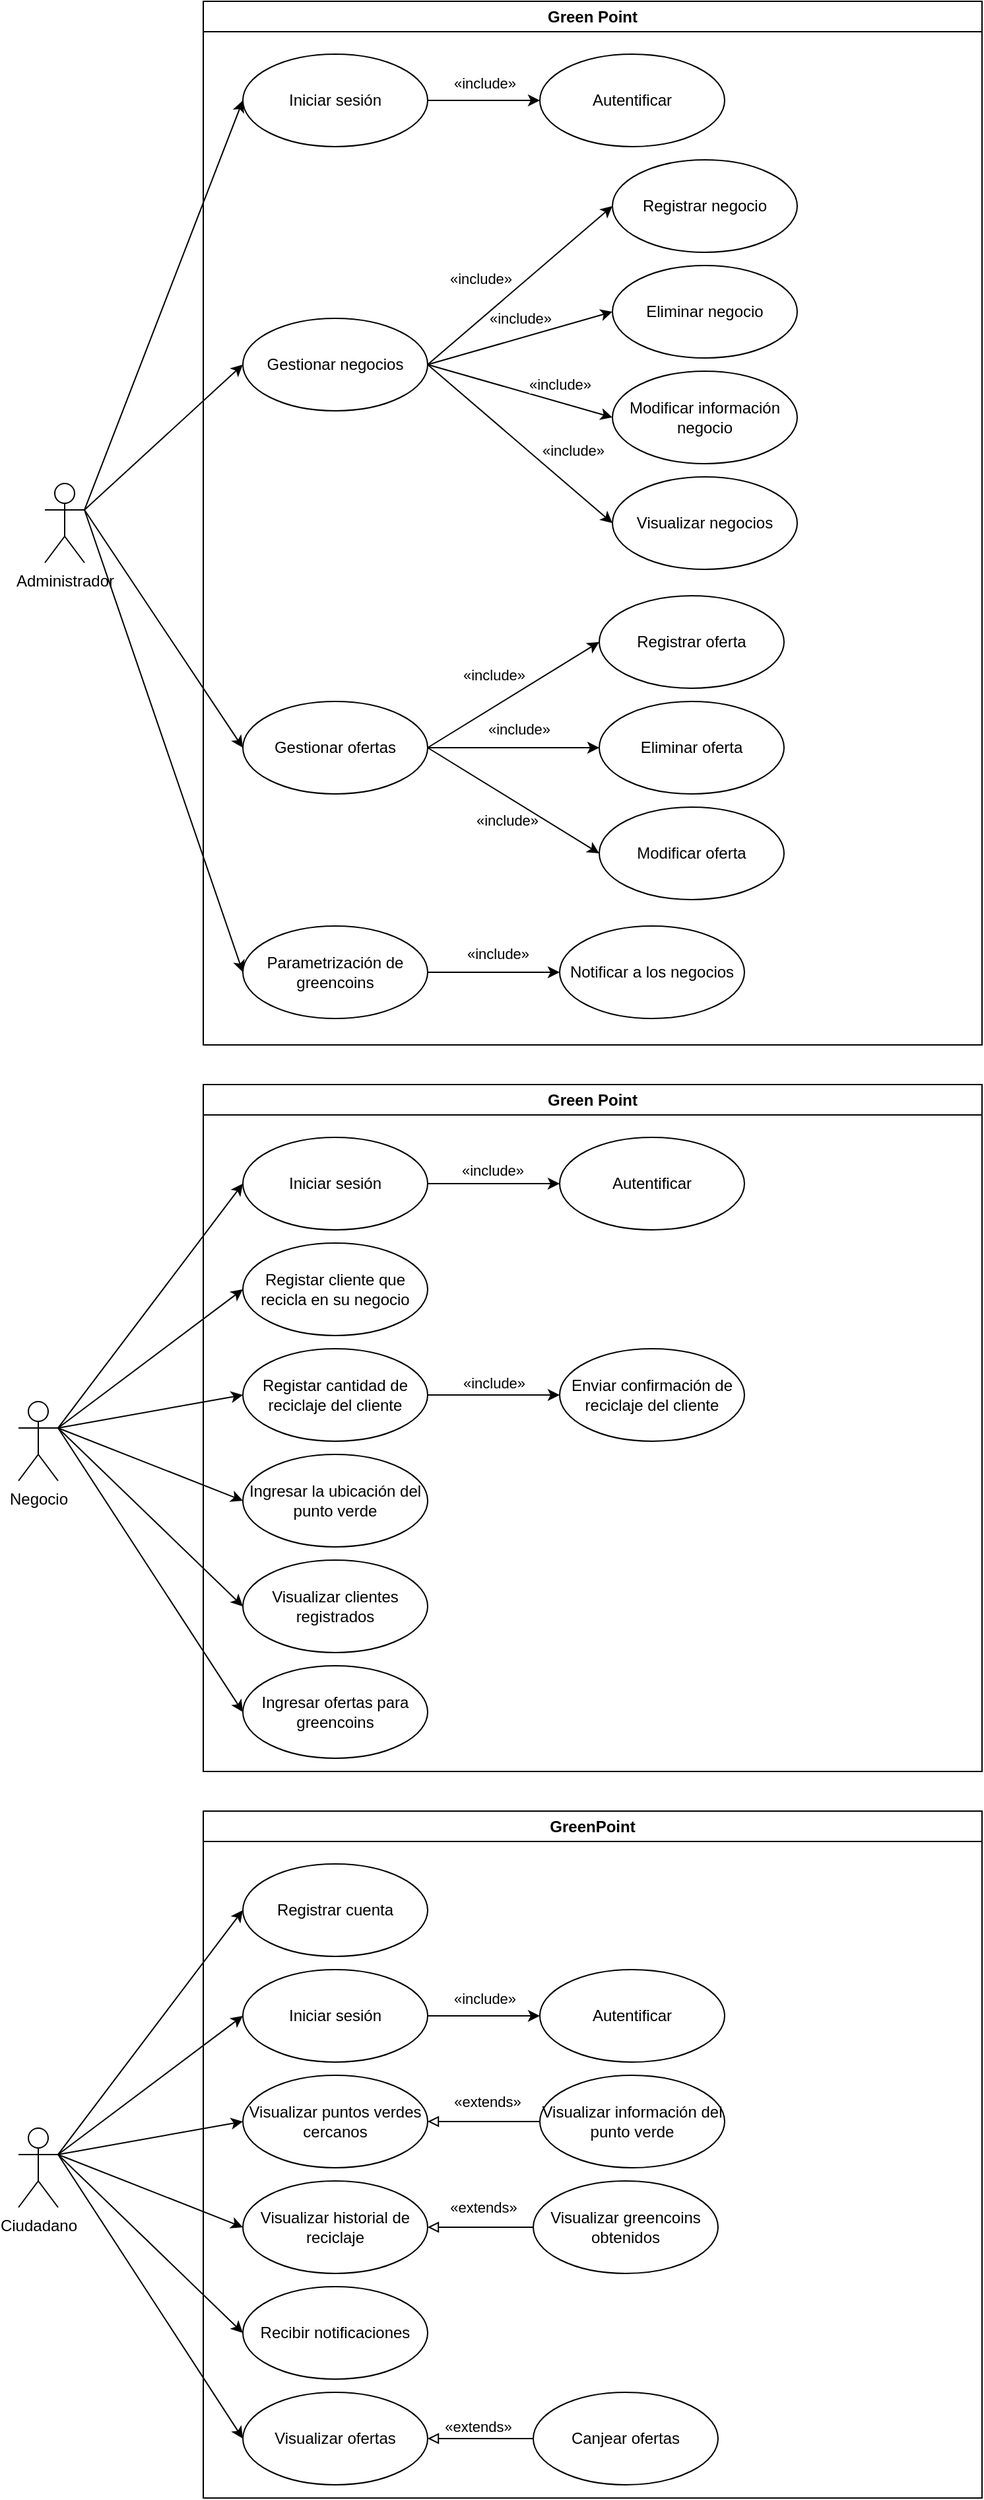 <mxfile version="24.4.0" type="device">
  <diagram name="Página-1" id="bv2PWhdMY495QyxUX6iD">
    <mxGraphModel dx="4200" dy="2484" grid="1" gridSize="10" guides="1" tooltips="1" connect="1" arrows="1" fold="1" page="1" pageScale="1" pageWidth="1654" pageHeight="2336" math="0" shadow="0">
      <root>
        <mxCell id="0" />
        <mxCell id="1" parent="0" />
        <mxCell id="QOqf1qEMAUCmbLLrieK6-75" value="Green Point" style="swimlane;whiteSpace=wrap;html=1;" vertex="1" parent="1">
          <mxGeometry x="270" y="50" width="590" height="790" as="geometry" />
        </mxCell>
        <mxCell id="QOqf1qEMAUCmbLLrieK6-76" value="Eliminar negocio" style="ellipse;whiteSpace=wrap;html=1;" vertex="1" parent="QOqf1qEMAUCmbLLrieK6-75">
          <mxGeometry x="310" y="200" width="140" height="70" as="geometry" />
        </mxCell>
        <mxCell id="QOqf1qEMAUCmbLLrieK6-77" value="Registrar negocio" style="ellipse;whiteSpace=wrap;html=1;" vertex="1" parent="QOqf1qEMAUCmbLLrieK6-75">
          <mxGeometry x="310" y="120" width="140" height="70" as="geometry" />
        </mxCell>
        <mxCell id="QOqf1qEMAUCmbLLrieK6-78" value="Modificar información negocio" style="ellipse;whiteSpace=wrap;html=1;" vertex="1" parent="QOqf1qEMAUCmbLLrieK6-75">
          <mxGeometry x="310" y="280" width="140" height="70" as="geometry" />
        </mxCell>
        <mxCell id="QOqf1qEMAUCmbLLrieK6-79" value="Visualizar negocios" style="ellipse;whiteSpace=wrap;html=1;" vertex="1" parent="QOqf1qEMAUCmbLLrieK6-75">
          <mxGeometry x="310" y="360" width="140" height="70" as="geometry" />
        </mxCell>
        <mxCell id="QOqf1qEMAUCmbLLrieK6-80" value="Gestionar negocios" style="ellipse;whiteSpace=wrap;html=1;" vertex="1" parent="QOqf1qEMAUCmbLLrieK6-75">
          <mxGeometry x="30" y="240" width="140" height="70" as="geometry" />
        </mxCell>
        <mxCell id="QOqf1qEMAUCmbLLrieK6-81" value="&lt;span style=&quot;color: rgb(0, 0, 0); font-family: Helvetica; font-size: 11px; font-style: normal; font-variant-ligatures: normal; font-variant-caps: normal; font-weight: 400; letter-spacing: normal; orphans: 2; text-align: center; text-indent: 0px; text-transform: none; widows: 2; word-spacing: 0px; -webkit-text-stroke-width: 0px; white-space: nowrap; background-color: rgb(255, 255, 255); text-decoration-thickness: initial; text-decoration-style: initial; text-decoration-color: initial; display: inline !important; float: none;&quot;&gt;«include»&lt;/span&gt;" style="rounded=0;orthogonalLoop=1;jettySize=auto;html=1;exitX=1;exitY=0.5;exitDx=0;exitDy=0;entryX=0;entryY=0.5;entryDx=0;entryDy=0;" edge="1" parent="QOqf1qEMAUCmbLLrieK6-75" source="QOqf1qEMAUCmbLLrieK6-80" target="QOqf1qEMAUCmbLLrieK6-79">
          <mxGeometry x="0.365" y="22" relative="1" as="geometry">
            <mxPoint as="offset" />
          </mxGeometry>
        </mxCell>
        <mxCell id="QOqf1qEMAUCmbLLrieK6-82" value="&lt;span style=&quot;color: rgb(0, 0, 0); font-family: Helvetica; font-size: 11px; font-style: normal; font-variant-ligatures: normal; font-variant-caps: normal; font-weight: 400; letter-spacing: normal; orphans: 2; text-align: center; text-indent: 0px; text-transform: none; widows: 2; word-spacing: 0px; -webkit-text-stroke-width: 0px; white-space: nowrap; background-color: rgb(255, 255, 255); text-decoration-thickness: initial; text-decoration-style: initial; text-decoration-color: initial; display: inline !important; float: none;&quot;&gt;«include»&lt;/span&gt;" style="rounded=0;orthogonalLoop=1;jettySize=auto;html=1;exitX=1;exitY=0.5;exitDx=0;exitDy=0;entryX=0;entryY=0.5;entryDx=0;entryDy=0;" edge="1" parent="QOqf1qEMAUCmbLLrieK6-75" source="QOqf1qEMAUCmbLLrieK6-80" target="QOqf1qEMAUCmbLLrieK6-78">
          <mxGeometry x="0.377" y="13" relative="1" as="geometry">
            <mxPoint as="offset" />
          </mxGeometry>
        </mxCell>
        <mxCell id="QOqf1qEMAUCmbLLrieK6-83" value="&lt;span style=&quot;color: rgb(0, 0, 0); font-family: Helvetica; font-size: 11px; font-style: normal; font-variant-ligatures: normal; font-variant-caps: normal; font-weight: 400; letter-spacing: normal; orphans: 2; text-align: center; text-indent: 0px; text-transform: none; widows: 2; word-spacing: 0px; -webkit-text-stroke-width: 0px; white-space: nowrap; background-color: rgb(255, 255, 255); text-decoration-thickness: initial; text-decoration-style: initial; text-decoration-color: initial; display: inline !important; float: none;&quot;&gt;«include»&lt;/span&gt;" style="rounded=0;orthogonalLoop=1;jettySize=auto;html=1;exitX=1;exitY=0.5;exitDx=0;exitDy=0;entryX=0;entryY=0.5;entryDx=0;entryDy=0;" edge="1" parent="QOqf1qEMAUCmbLLrieK6-75" source="QOqf1qEMAUCmbLLrieK6-80" target="QOqf1qEMAUCmbLLrieK6-76">
          <mxGeometry x="0.057" y="14" relative="1" as="geometry">
            <mxPoint x="160" y="340" as="targetPoint" />
            <mxPoint as="offset" />
          </mxGeometry>
        </mxCell>
        <mxCell id="QOqf1qEMAUCmbLLrieK6-84" value="&lt;span style=&quot;color: rgb(0, 0, 0); font-family: Helvetica; font-size: 11px; font-style: normal; font-variant-ligatures: normal; font-variant-caps: normal; font-weight: 400; letter-spacing: normal; orphans: 2; text-align: center; text-indent: 0px; text-transform: none; widows: 2; word-spacing: 0px; -webkit-text-stroke-width: 0px; white-space: nowrap; background-color: rgb(255, 255, 255); text-decoration-thickness: initial; text-decoration-style: initial; text-decoration-color: initial; display: inline !important; float: none;&quot;&gt;«include»&lt;/span&gt;" style="rounded=0;orthogonalLoop=1;jettySize=auto;html=1;exitX=1;exitY=0.5;exitDx=0;exitDy=0;entryX=0;entryY=0.5;entryDx=0;entryDy=0;" edge="1" parent="QOqf1qEMAUCmbLLrieK6-75" source="QOqf1qEMAUCmbLLrieK6-80" target="QOqf1qEMAUCmbLLrieK6-77">
          <mxGeometry x="-0.212" y="23" relative="1" as="geometry">
            <mxPoint as="offset" />
          </mxGeometry>
        </mxCell>
        <mxCell id="QOqf1qEMAUCmbLLrieK6-85" value="Eliminar oferta" style="ellipse;whiteSpace=wrap;html=1;" vertex="1" parent="QOqf1qEMAUCmbLLrieK6-75">
          <mxGeometry x="300" y="530" width="140" height="70" as="geometry" />
        </mxCell>
        <mxCell id="QOqf1qEMAUCmbLLrieK6-86" value="Registrar oferta" style="ellipse;whiteSpace=wrap;html=1;" vertex="1" parent="QOqf1qEMAUCmbLLrieK6-75">
          <mxGeometry x="300" y="450" width="140" height="70" as="geometry" />
        </mxCell>
        <mxCell id="QOqf1qEMAUCmbLLrieK6-87" value="Modificar oferta" style="ellipse;whiteSpace=wrap;html=1;" vertex="1" parent="QOqf1qEMAUCmbLLrieK6-75">
          <mxGeometry x="300" y="610" width="140" height="70" as="geometry" />
        </mxCell>
        <mxCell id="QOqf1qEMAUCmbLLrieK6-88" value="Gestionar ofertas" style="ellipse;whiteSpace=wrap;html=1;" vertex="1" parent="QOqf1qEMAUCmbLLrieK6-75">
          <mxGeometry x="30" y="530" width="140" height="70" as="geometry" />
        </mxCell>
        <mxCell id="QOqf1qEMAUCmbLLrieK6-89" value="&lt;span style=&quot;color: rgb(0, 0, 0); font-family: Helvetica; font-size: 11px; font-style: normal; font-variant-ligatures: normal; font-variant-caps: normal; font-weight: 400; letter-spacing: normal; orphans: 2; text-align: center; text-indent: 0px; text-transform: none; widows: 2; word-spacing: 0px; -webkit-text-stroke-width: 0px; white-space: nowrap; text-decoration-thickness: initial; text-decoration-style: initial; text-decoration-color: initial; float: none; display: inline !important;&quot;&gt;«include»&lt;/span&gt;" style="rounded=0;orthogonalLoop=1;jettySize=auto;html=1;exitX=1;exitY=0.5;exitDx=0;exitDy=0;entryX=0;entryY=0.5;entryDx=0;entryDy=0;labelBackgroundColor=none;" edge="1" parent="QOqf1qEMAUCmbLLrieK6-75" source="QOqf1qEMAUCmbLLrieK6-88" target="QOqf1qEMAUCmbLLrieK6-87">
          <mxGeometry x="0.047" y="-15" relative="1" as="geometry">
            <mxPoint as="offset" />
          </mxGeometry>
        </mxCell>
        <mxCell id="QOqf1qEMAUCmbLLrieK6-90" value="&lt;span style=&quot;color: rgb(0, 0, 0); font-family: Helvetica; font-size: 11px; font-style: normal; font-variant-ligatures: normal; font-variant-caps: normal; font-weight: 400; letter-spacing: normal; orphans: 2; text-align: center; text-indent: 0px; text-transform: none; widows: 2; word-spacing: 0px; -webkit-text-stroke-width: 0px; white-space: nowrap; background-color: rgb(255, 255, 255); text-decoration-thickness: initial; text-decoration-style: initial; text-decoration-color: initial; display: inline !important; float: none;&quot;&gt;«include»&lt;/span&gt;" style="rounded=0;orthogonalLoop=1;jettySize=auto;html=1;exitX=1;exitY=0.5;exitDx=0;exitDy=0;entryX=0;entryY=0.5;entryDx=0;entryDy=0;" edge="1" parent="QOqf1qEMAUCmbLLrieK6-75" source="QOqf1qEMAUCmbLLrieK6-88" target="QOqf1qEMAUCmbLLrieK6-85">
          <mxGeometry x="0.057" y="14" relative="1" as="geometry">
            <mxPoint x="150" y="670" as="targetPoint" />
            <mxPoint as="offset" />
          </mxGeometry>
        </mxCell>
        <mxCell id="QOqf1qEMAUCmbLLrieK6-91" value="&lt;span style=&quot;color: rgb(0, 0, 0); font-family: Helvetica; font-size: 11px; font-style: normal; font-variant-ligatures: normal; font-variant-caps: normal; font-weight: 400; letter-spacing: normal; orphans: 2; text-align: center; text-indent: 0px; text-transform: none; widows: 2; word-spacing: 0px; -webkit-text-stroke-width: 0px; white-space: nowrap; background-color: rgb(255, 255, 255); text-decoration-thickness: initial; text-decoration-style: initial; text-decoration-color: initial; display: inline !important; float: none;&quot;&gt;«include»&lt;/span&gt;" style="rounded=0;orthogonalLoop=1;jettySize=auto;html=1;exitX=1;exitY=0.5;exitDx=0;exitDy=0;entryX=0;entryY=0.5;entryDx=0;entryDy=0;" edge="1" parent="QOqf1qEMAUCmbLLrieK6-75" source="QOqf1qEMAUCmbLLrieK6-88" target="QOqf1qEMAUCmbLLrieK6-86">
          <mxGeometry x="-0.064" y="21" relative="1" as="geometry">
            <mxPoint as="offset" />
          </mxGeometry>
        </mxCell>
        <mxCell id="QOqf1qEMAUCmbLLrieK6-92" value="Iniciar sesión" style="ellipse;whiteSpace=wrap;html=1;" vertex="1" parent="QOqf1qEMAUCmbLLrieK6-75">
          <mxGeometry x="30" y="40" width="140" height="70" as="geometry" />
        </mxCell>
        <mxCell id="QOqf1qEMAUCmbLLrieK6-93" value="" style="rounded=0;orthogonalLoop=1;jettySize=auto;html=1;" edge="1" parent="QOqf1qEMAUCmbLLrieK6-75" source="QOqf1qEMAUCmbLLrieK6-92" target="QOqf1qEMAUCmbLLrieK6-95">
          <mxGeometry relative="1" as="geometry" />
        </mxCell>
        <mxCell id="QOqf1qEMAUCmbLLrieK6-94" value="«include»" style="edgeLabel;html=1;align=center;verticalAlign=middle;resizable=0;points=[];" vertex="1" connectable="0" parent="QOqf1qEMAUCmbLLrieK6-93">
          <mxGeometry x="-0.005" y="-1" relative="1" as="geometry">
            <mxPoint y="-14" as="offset" />
          </mxGeometry>
        </mxCell>
        <mxCell id="QOqf1qEMAUCmbLLrieK6-95" value="Autentificar" style="ellipse;whiteSpace=wrap;html=1;" vertex="1" parent="QOqf1qEMAUCmbLLrieK6-75">
          <mxGeometry x="255" y="40" width="140" height="70" as="geometry" />
        </mxCell>
        <mxCell id="QOqf1qEMAUCmbLLrieK6-96" value="Parametrización de greencoins" style="ellipse;whiteSpace=wrap;html=1;" vertex="1" parent="QOqf1qEMAUCmbLLrieK6-75">
          <mxGeometry x="30" y="700" width="140" height="70" as="geometry" />
        </mxCell>
        <mxCell id="QOqf1qEMAUCmbLLrieK6-97" value="Notificar a los negocios" style="ellipse;whiteSpace=wrap;html=1;" vertex="1" parent="QOqf1qEMAUCmbLLrieK6-75">
          <mxGeometry x="270" y="700" width="140" height="70" as="geometry" />
        </mxCell>
        <mxCell id="QOqf1qEMAUCmbLLrieK6-98" value="&lt;span style=&quot;color: rgb(0, 0, 0); font-family: Helvetica; font-size: 11px; font-style: normal; font-variant-ligatures: normal; font-variant-caps: normal; font-weight: 400; letter-spacing: normal; orphans: 2; text-align: center; text-indent: 0px; text-transform: none; widows: 2; word-spacing: 0px; -webkit-text-stroke-width: 0px; white-space: nowrap; background-color: rgb(255, 255, 255); text-decoration-thickness: initial; text-decoration-style: initial; text-decoration-color: initial; display: inline !important; float: none;&quot;&gt;«include»&lt;/span&gt;" style="rounded=0;orthogonalLoop=1;jettySize=auto;html=1;exitX=1;exitY=0.5;exitDx=0;exitDy=0;entryX=0;entryY=0.5;entryDx=0;entryDy=0;" edge="1" parent="QOqf1qEMAUCmbLLrieK6-75" source="QOqf1qEMAUCmbLLrieK6-96" target="QOqf1qEMAUCmbLLrieK6-97">
          <mxGeometry x="0.057" y="14" relative="1" as="geometry">
            <mxPoint x="310" y="575" as="targetPoint" />
            <mxPoint as="offset" />
            <mxPoint x="180" y="575" as="sourcePoint" />
          </mxGeometry>
        </mxCell>
        <mxCell id="QOqf1qEMAUCmbLLrieK6-99" style="rounded=0;orthogonalLoop=1;jettySize=auto;html=1;exitX=1;exitY=0.333;exitDx=0;exitDy=0;exitPerimeter=0;entryX=0;entryY=0.5;entryDx=0;entryDy=0;" edge="1" parent="1" source="QOqf1qEMAUCmbLLrieK6-103" target="QOqf1qEMAUCmbLLrieK6-80">
          <mxGeometry relative="1" as="geometry" />
        </mxCell>
        <mxCell id="QOqf1qEMAUCmbLLrieK6-100" style="rounded=0;orthogonalLoop=1;jettySize=auto;html=1;exitX=1;exitY=0.333;exitDx=0;exitDy=0;exitPerimeter=0;entryX=0;entryY=0.5;entryDx=0;entryDy=0;" edge="1" parent="1" source="QOqf1qEMAUCmbLLrieK6-103" target="QOqf1qEMAUCmbLLrieK6-88">
          <mxGeometry relative="1" as="geometry" />
        </mxCell>
        <mxCell id="QOqf1qEMAUCmbLLrieK6-101" style="rounded=0;orthogonalLoop=1;jettySize=auto;html=1;exitX=1;exitY=0.333;exitDx=0;exitDy=0;exitPerimeter=0;entryX=0;entryY=0.5;entryDx=0;entryDy=0;" edge="1" parent="1" source="QOqf1qEMAUCmbLLrieK6-103" target="QOqf1qEMAUCmbLLrieK6-92">
          <mxGeometry relative="1" as="geometry" />
        </mxCell>
        <mxCell id="QOqf1qEMAUCmbLLrieK6-102" style="rounded=0;orthogonalLoop=1;jettySize=auto;html=1;exitX=1;exitY=0.333;exitDx=0;exitDy=0;exitPerimeter=0;entryX=0;entryY=0.5;entryDx=0;entryDy=0;" edge="1" parent="1" source="QOqf1qEMAUCmbLLrieK6-103" target="QOqf1qEMAUCmbLLrieK6-96">
          <mxGeometry relative="1" as="geometry" />
        </mxCell>
        <mxCell id="QOqf1qEMAUCmbLLrieK6-103" value="Administrador" style="shape=umlActor;verticalLabelPosition=bottom;verticalAlign=top;html=1;outlineConnect=0;" vertex="1" parent="1">
          <mxGeometry x="150" y="415" width="30" height="60" as="geometry" />
        </mxCell>
        <mxCell id="QOqf1qEMAUCmbLLrieK6-104" style="rounded=0;orthogonalLoop=1;jettySize=auto;html=1;exitX=1;exitY=0.333;exitDx=0;exitDy=0;exitPerimeter=0;entryX=0;entryY=0.5;entryDx=0;entryDy=0;" edge="1" parent="1" source="QOqf1qEMAUCmbLLrieK6-110" target="QOqf1qEMAUCmbLLrieK6-112">
          <mxGeometry relative="1" as="geometry" />
        </mxCell>
        <mxCell id="QOqf1qEMAUCmbLLrieK6-105" style="rounded=0;orthogonalLoop=1;jettySize=auto;html=1;exitX=1;exitY=0.333;exitDx=0;exitDy=0;exitPerimeter=0;entryX=0;entryY=0.5;entryDx=0;entryDy=0;" edge="1" parent="1" source="QOqf1qEMAUCmbLLrieK6-110" target="QOqf1qEMAUCmbLLrieK6-122">
          <mxGeometry relative="1" as="geometry" />
        </mxCell>
        <mxCell id="QOqf1qEMAUCmbLLrieK6-106" style="rounded=0;orthogonalLoop=1;jettySize=auto;html=1;exitX=1;exitY=0.333;exitDx=0;exitDy=0;exitPerimeter=0;entryX=0;entryY=0.5;entryDx=0;entryDy=0;" edge="1" parent="1" source="QOqf1qEMAUCmbLLrieK6-110" target="QOqf1qEMAUCmbLLrieK6-113">
          <mxGeometry relative="1" as="geometry" />
        </mxCell>
        <mxCell id="QOqf1qEMAUCmbLLrieK6-107" style="rounded=0;orthogonalLoop=1;jettySize=auto;html=1;exitX=1;exitY=0.333;exitDx=0;exitDy=0;exitPerimeter=0;entryX=0;entryY=0.5;entryDx=0;entryDy=0;" edge="1" parent="1" source="QOqf1qEMAUCmbLLrieK6-110" target="QOqf1qEMAUCmbLLrieK6-120">
          <mxGeometry relative="1" as="geometry" />
        </mxCell>
        <mxCell id="QOqf1qEMAUCmbLLrieK6-108" style="rounded=0;orthogonalLoop=1;jettySize=auto;html=1;exitX=1;exitY=0.333;exitDx=0;exitDy=0;exitPerimeter=0;entryX=0;entryY=0.5;entryDx=0;entryDy=0;" edge="1" parent="1" source="QOqf1qEMAUCmbLLrieK6-110" target="QOqf1qEMAUCmbLLrieK6-121">
          <mxGeometry relative="1" as="geometry" />
        </mxCell>
        <mxCell id="QOqf1qEMAUCmbLLrieK6-109" style="rounded=0;orthogonalLoop=1;jettySize=auto;html=1;exitX=1;exitY=0.333;exitDx=0;exitDy=0;exitPerimeter=0;entryX=0;entryY=0.5;entryDx=0;entryDy=0;" edge="1" parent="1" source="QOqf1qEMAUCmbLLrieK6-110" target="QOqf1qEMAUCmbLLrieK6-123">
          <mxGeometry relative="1" as="geometry" />
        </mxCell>
        <mxCell id="QOqf1qEMAUCmbLLrieK6-110" value="Negocio" style="shape=umlActor;verticalLabelPosition=bottom;verticalAlign=top;html=1;outlineConnect=0;" vertex="1" parent="1">
          <mxGeometry x="130" y="1110" width="30" height="60" as="geometry" />
        </mxCell>
        <mxCell id="QOqf1qEMAUCmbLLrieK6-111" value="Green Point" style="swimlane;whiteSpace=wrap;html=1;" vertex="1" parent="1">
          <mxGeometry x="270" y="870" width="590" height="520" as="geometry" />
        </mxCell>
        <mxCell id="QOqf1qEMAUCmbLLrieK6-112" value="Iniciar sesión" style="ellipse;whiteSpace=wrap;html=1;" vertex="1" parent="QOqf1qEMAUCmbLLrieK6-111">
          <mxGeometry x="30" y="40" width="140" height="70" as="geometry" />
        </mxCell>
        <mxCell id="QOqf1qEMAUCmbLLrieK6-113" value="Registar cantidad de reciclaje del cliente" style="ellipse;whiteSpace=wrap;html=1;" vertex="1" parent="QOqf1qEMAUCmbLLrieK6-111">
          <mxGeometry x="30" y="200" width="140" height="70" as="geometry" />
        </mxCell>
        <mxCell id="QOqf1qEMAUCmbLLrieK6-114" value="Enviar confirmación de reciclaje del cliente" style="ellipse;whiteSpace=wrap;html=1;" vertex="1" parent="QOqf1qEMAUCmbLLrieK6-111">
          <mxGeometry x="270" y="200" width="140" height="70" as="geometry" />
        </mxCell>
        <mxCell id="QOqf1qEMAUCmbLLrieK6-115" value="Autentificar" style="ellipse;whiteSpace=wrap;html=1;" vertex="1" parent="QOqf1qEMAUCmbLLrieK6-111">
          <mxGeometry x="270" y="40" width="140" height="70" as="geometry" />
        </mxCell>
        <mxCell id="QOqf1qEMAUCmbLLrieK6-116" style="rounded=0;orthogonalLoop=1;jettySize=auto;html=1;entryX=1;entryY=0.5;entryDx=0;entryDy=0;endArrow=none;endFill=0;exitX=0;exitY=0.5;exitDx=0;exitDy=0;startArrow=classic;startFill=1;" edge="1" parent="QOqf1qEMAUCmbLLrieK6-111" source="QOqf1qEMAUCmbLLrieK6-114" target="QOqf1qEMAUCmbLLrieK6-113">
          <mxGeometry relative="1" as="geometry" />
        </mxCell>
        <mxCell id="QOqf1qEMAUCmbLLrieK6-117" value="«include»" style="edgeLabel;html=1;align=center;verticalAlign=middle;resizable=0;points=[];" vertex="1" connectable="0" parent="QOqf1qEMAUCmbLLrieK6-116">
          <mxGeometry x="-0.18" y="3" relative="1" as="geometry">
            <mxPoint x="-9" y="-12" as="offset" />
          </mxGeometry>
        </mxCell>
        <mxCell id="QOqf1qEMAUCmbLLrieK6-118" value="" style="rounded=0;orthogonalLoop=1;jettySize=auto;html=1;" edge="1" parent="QOqf1qEMAUCmbLLrieK6-111" source="QOqf1qEMAUCmbLLrieK6-112" target="QOqf1qEMAUCmbLLrieK6-115">
          <mxGeometry relative="1" as="geometry" />
        </mxCell>
        <mxCell id="QOqf1qEMAUCmbLLrieK6-119" value="«include»" style="edgeLabel;html=1;align=center;verticalAlign=middle;resizable=0;points=[];" vertex="1" connectable="0" parent="QOqf1qEMAUCmbLLrieK6-118">
          <mxGeometry x="-0.005" y="-1" relative="1" as="geometry">
            <mxPoint x="-1" y="-11" as="offset" />
          </mxGeometry>
        </mxCell>
        <mxCell id="QOqf1qEMAUCmbLLrieK6-120" value="Ingresar la ubicación del punto verde" style="ellipse;whiteSpace=wrap;html=1;" vertex="1" parent="QOqf1qEMAUCmbLLrieK6-111">
          <mxGeometry x="30" y="280" width="140" height="70" as="geometry" />
        </mxCell>
        <mxCell id="QOqf1qEMAUCmbLLrieK6-121" value="Visualizar clientes registrados" style="ellipse;whiteSpace=wrap;html=1;" vertex="1" parent="QOqf1qEMAUCmbLLrieK6-111">
          <mxGeometry x="30" y="360" width="140" height="70" as="geometry" />
        </mxCell>
        <mxCell id="QOqf1qEMAUCmbLLrieK6-122" value="Registar cliente que recicla en su negocio" style="ellipse;whiteSpace=wrap;html=1;" vertex="1" parent="QOqf1qEMAUCmbLLrieK6-111">
          <mxGeometry x="30" y="120" width="140" height="70" as="geometry" />
        </mxCell>
        <mxCell id="QOqf1qEMAUCmbLLrieK6-123" value="Ingresar ofertas para greencoins" style="ellipse;whiteSpace=wrap;html=1;" vertex="1" parent="QOqf1qEMAUCmbLLrieK6-111">
          <mxGeometry x="30" y="440" width="140" height="70" as="geometry" />
        </mxCell>
        <mxCell id="QOqf1qEMAUCmbLLrieK6-124" value="GreenPoint" style="swimlane;whiteSpace=wrap;html=1;" vertex="1" parent="1">
          <mxGeometry x="270" y="1420" width="590" height="520" as="geometry" />
        </mxCell>
        <mxCell id="QOqf1qEMAUCmbLLrieK6-125" value="Visualizar greencoins obtenidos" style="ellipse;whiteSpace=wrap;html=1;" vertex="1" parent="QOqf1qEMAUCmbLLrieK6-124">
          <mxGeometry x="250" y="280" width="140" height="70" as="geometry" />
        </mxCell>
        <mxCell id="QOqf1qEMAUCmbLLrieK6-126" value="Visualizar historial de reciclaje" style="ellipse;whiteSpace=wrap;html=1;" vertex="1" parent="QOqf1qEMAUCmbLLrieK6-124">
          <mxGeometry x="30" y="280" width="140" height="70" as="geometry" />
        </mxCell>
        <mxCell id="QOqf1qEMAUCmbLLrieK6-127" value="Registrar cuenta" style="ellipse;whiteSpace=wrap;html=1;" vertex="1" parent="QOqf1qEMAUCmbLLrieK6-124">
          <mxGeometry x="30" y="40" width="140" height="70" as="geometry" />
        </mxCell>
        <mxCell id="QOqf1qEMAUCmbLLrieK6-128" value="Visualizar puntos verdes cercanos" style="ellipse;whiteSpace=wrap;html=1;" vertex="1" parent="QOqf1qEMAUCmbLLrieK6-124">
          <mxGeometry x="30" y="200" width="140" height="70" as="geometry" />
        </mxCell>
        <mxCell id="QOqf1qEMAUCmbLLrieK6-129" style="rounded=0;orthogonalLoop=1;jettySize=auto;html=1;endArrow=block;endFill=0;exitX=0;exitY=0.5;exitDx=0;exitDy=0;" edge="1" parent="QOqf1qEMAUCmbLLrieK6-124" source="QOqf1qEMAUCmbLLrieK6-125" target="QOqf1qEMAUCmbLLrieK6-126">
          <mxGeometry relative="1" as="geometry">
            <mxPoint x="163" y="210" as="sourcePoint" />
            <mxPoint x="253" y="220" as="targetPoint" />
          </mxGeometry>
        </mxCell>
        <mxCell id="QOqf1qEMAUCmbLLrieK6-130" value="«extends»" style="edgeLabel;html=1;align=center;verticalAlign=middle;resizable=0;points=[];" vertex="1" connectable="0" parent="QOqf1qEMAUCmbLLrieK6-129">
          <mxGeometry x="-0.18" y="3" relative="1" as="geometry">
            <mxPoint x="-5" y="-18" as="offset" />
          </mxGeometry>
        </mxCell>
        <mxCell id="QOqf1qEMAUCmbLLrieK6-131" value="Iniciar sesión" style="ellipse;whiteSpace=wrap;html=1;" vertex="1" parent="QOqf1qEMAUCmbLLrieK6-124">
          <mxGeometry x="30" y="120" width="140" height="70" as="geometry" />
        </mxCell>
        <mxCell id="QOqf1qEMAUCmbLLrieK6-132" value="Autentificar" style="ellipse;whiteSpace=wrap;html=1;" vertex="1" parent="QOqf1qEMAUCmbLLrieK6-124">
          <mxGeometry x="255" y="120" width="140" height="70" as="geometry" />
        </mxCell>
        <mxCell id="QOqf1qEMAUCmbLLrieK6-133" value="" style="rounded=0;orthogonalLoop=1;jettySize=auto;html=1;" edge="1" parent="QOqf1qEMAUCmbLLrieK6-124" source="QOqf1qEMAUCmbLLrieK6-131" target="QOqf1qEMAUCmbLLrieK6-132">
          <mxGeometry relative="1" as="geometry" />
        </mxCell>
        <mxCell id="QOqf1qEMAUCmbLLrieK6-134" value="«include»" style="edgeLabel;html=1;align=center;verticalAlign=middle;resizable=0;points=[];" vertex="1" connectable="0" parent="QOqf1qEMAUCmbLLrieK6-133">
          <mxGeometry x="-0.005" y="-1" relative="1" as="geometry">
            <mxPoint y="-14" as="offset" />
          </mxGeometry>
        </mxCell>
        <mxCell id="QOqf1qEMAUCmbLLrieK6-135" value="Recibir notificaciones" style="ellipse;whiteSpace=wrap;html=1;" vertex="1" parent="QOqf1qEMAUCmbLLrieK6-124">
          <mxGeometry x="30" y="360" width="140" height="70" as="geometry" />
        </mxCell>
        <mxCell id="QOqf1qEMAUCmbLLrieK6-136" value="Visualizar información del punto verde" style="ellipse;whiteSpace=wrap;html=1;" vertex="1" parent="QOqf1qEMAUCmbLLrieK6-124">
          <mxGeometry x="255" y="200" width="140" height="70" as="geometry" />
        </mxCell>
        <mxCell id="QOqf1qEMAUCmbLLrieK6-137" style="rounded=0;orthogonalLoop=1;jettySize=auto;html=1;endArrow=block;endFill=0;exitX=0;exitY=0.5;exitDx=0;exitDy=0;" edge="1" parent="QOqf1qEMAUCmbLLrieK6-124" source="QOqf1qEMAUCmbLLrieK6-136">
          <mxGeometry relative="1" as="geometry">
            <mxPoint x="163" y="130" as="sourcePoint" />
            <mxPoint x="170" y="235" as="targetPoint" />
          </mxGeometry>
        </mxCell>
        <mxCell id="QOqf1qEMAUCmbLLrieK6-138" value="«extends»" style="edgeLabel;html=1;align=center;verticalAlign=middle;resizable=0;points=[];" vertex="1" connectable="0" parent="QOqf1qEMAUCmbLLrieK6-137">
          <mxGeometry x="-0.18" y="3" relative="1" as="geometry">
            <mxPoint x="-5" y="-18" as="offset" />
          </mxGeometry>
        </mxCell>
        <mxCell id="QOqf1qEMAUCmbLLrieK6-139" value="«extends»" style="edgeStyle=orthogonalEdgeStyle;rounded=0;orthogonalLoop=1;jettySize=auto;html=1;entryX=0;entryY=0.5;entryDx=0;entryDy=0;startArrow=block;startFill=0;endArrow=none;endFill=0;" edge="1" parent="QOqf1qEMAUCmbLLrieK6-124" source="QOqf1qEMAUCmbLLrieK6-140" target="QOqf1qEMAUCmbLLrieK6-141">
          <mxGeometry x="-0.059" y="9" relative="1" as="geometry">
            <mxPoint as="offset" />
          </mxGeometry>
        </mxCell>
        <mxCell id="QOqf1qEMAUCmbLLrieK6-140" value="Visualizar ofertas" style="ellipse;whiteSpace=wrap;html=1;" vertex="1" parent="QOqf1qEMAUCmbLLrieK6-124">
          <mxGeometry x="30" y="440" width="140" height="70" as="geometry" />
        </mxCell>
        <mxCell id="QOqf1qEMAUCmbLLrieK6-141" value="Canjear ofertas" style="ellipse;whiteSpace=wrap;html=1;" vertex="1" parent="QOqf1qEMAUCmbLLrieK6-124">
          <mxGeometry x="250" y="440" width="140" height="70" as="geometry" />
        </mxCell>
        <mxCell id="QOqf1qEMAUCmbLLrieK6-142" style="rounded=0;orthogonalLoop=1;jettySize=auto;html=1;exitX=1;exitY=0.333;exitDx=0;exitDy=0;exitPerimeter=0;entryX=0;entryY=0.5;entryDx=0;entryDy=0;" edge="1" parent="1" source="QOqf1qEMAUCmbLLrieK6-147" target="QOqf1qEMAUCmbLLrieK6-131">
          <mxGeometry relative="1" as="geometry" />
        </mxCell>
        <mxCell id="QOqf1qEMAUCmbLLrieK6-143" style="rounded=0;orthogonalLoop=1;jettySize=auto;html=1;exitX=1;exitY=0.333;exitDx=0;exitDy=0;exitPerimeter=0;entryX=0;entryY=0.5;entryDx=0;entryDy=0;" edge="1" parent="1" source="QOqf1qEMAUCmbLLrieK6-147" target="QOqf1qEMAUCmbLLrieK6-128">
          <mxGeometry relative="1" as="geometry" />
        </mxCell>
        <mxCell id="QOqf1qEMAUCmbLLrieK6-144" style="rounded=0;orthogonalLoop=1;jettySize=auto;html=1;exitX=1;exitY=0.333;exitDx=0;exitDy=0;exitPerimeter=0;entryX=0;entryY=0.5;entryDx=0;entryDy=0;" edge="1" parent="1" source="QOqf1qEMAUCmbLLrieK6-147" target="QOqf1qEMAUCmbLLrieK6-126">
          <mxGeometry relative="1" as="geometry" />
        </mxCell>
        <mxCell id="QOqf1qEMAUCmbLLrieK6-145" style="rounded=0;orthogonalLoop=1;jettySize=auto;html=1;exitX=1;exitY=0.333;exitDx=0;exitDy=0;exitPerimeter=0;entryX=0;entryY=0.5;entryDx=0;entryDy=0;" edge="1" parent="1" source="QOqf1qEMAUCmbLLrieK6-147" target="QOqf1qEMAUCmbLLrieK6-135">
          <mxGeometry relative="1" as="geometry" />
        </mxCell>
        <mxCell id="QOqf1qEMAUCmbLLrieK6-146" style="rounded=0;orthogonalLoop=1;jettySize=auto;html=1;exitX=1;exitY=0.333;exitDx=0;exitDy=0;exitPerimeter=0;entryX=0;entryY=0.5;entryDx=0;entryDy=0;" edge="1" parent="1" source="QOqf1qEMAUCmbLLrieK6-147" target="QOqf1qEMAUCmbLLrieK6-140">
          <mxGeometry relative="1" as="geometry" />
        </mxCell>
        <mxCell id="QOqf1qEMAUCmbLLrieK6-147" value="Ciudadano" style="shape=umlActor;verticalLabelPosition=bottom;verticalAlign=top;html=1;outlineConnect=0;" vertex="1" parent="1">
          <mxGeometry x="130" y="1660" width="30" height="60" as="geometry" />
        </mxCell>
        <mxCell id="QOqf1qEMAUCmbLLrieK6-148" style="rounded=0;orthogonalLoop=1;jettySize=auto;html=1;exitX=1;exitY=0.333;exitDx=0;exitDy=0;exitPerimeter=0;entryX=0;entryY=0.5;entryDx=0;entryDy=0;" edge="1" parent="1" source="QOqf1qEMAUCmbLLrieK6-147" target="QOqf1qEMAUCmbLLrieK6-127">
          <mxGeometry relative="1" as="geometry">
            <mxPoint x="-517" y="1560" as="targetPoint" />
          </mxGeometry>
        </mxCell>
      </root>
    </mxGraphModel>
  </diagram>
</mxfile>
